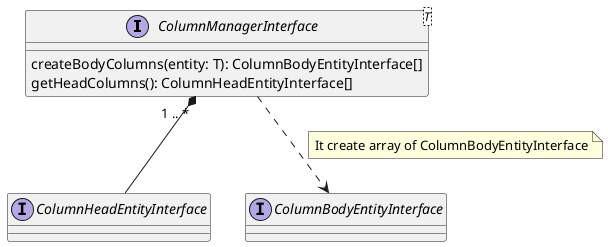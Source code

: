 @startuml
interface ColumnManagerInterface <T> {
  createBodyColumns(entity: T): ColumnBodyEntityInterface[]
  getHeadColumns(): ColumnHeadEntityInterface[]
}
interface ColumnHeadEntityInterface
interface ColumnBodyEntityInterface
ColumnManagerInterface "1 .. *" *-- ColumnHeadEntityInterface
ColumnManagerInterface ..> ColumnBodyEntityInterface
note left on link
    It create array of ColumnBodyEntityInterface
end note
@enduml
